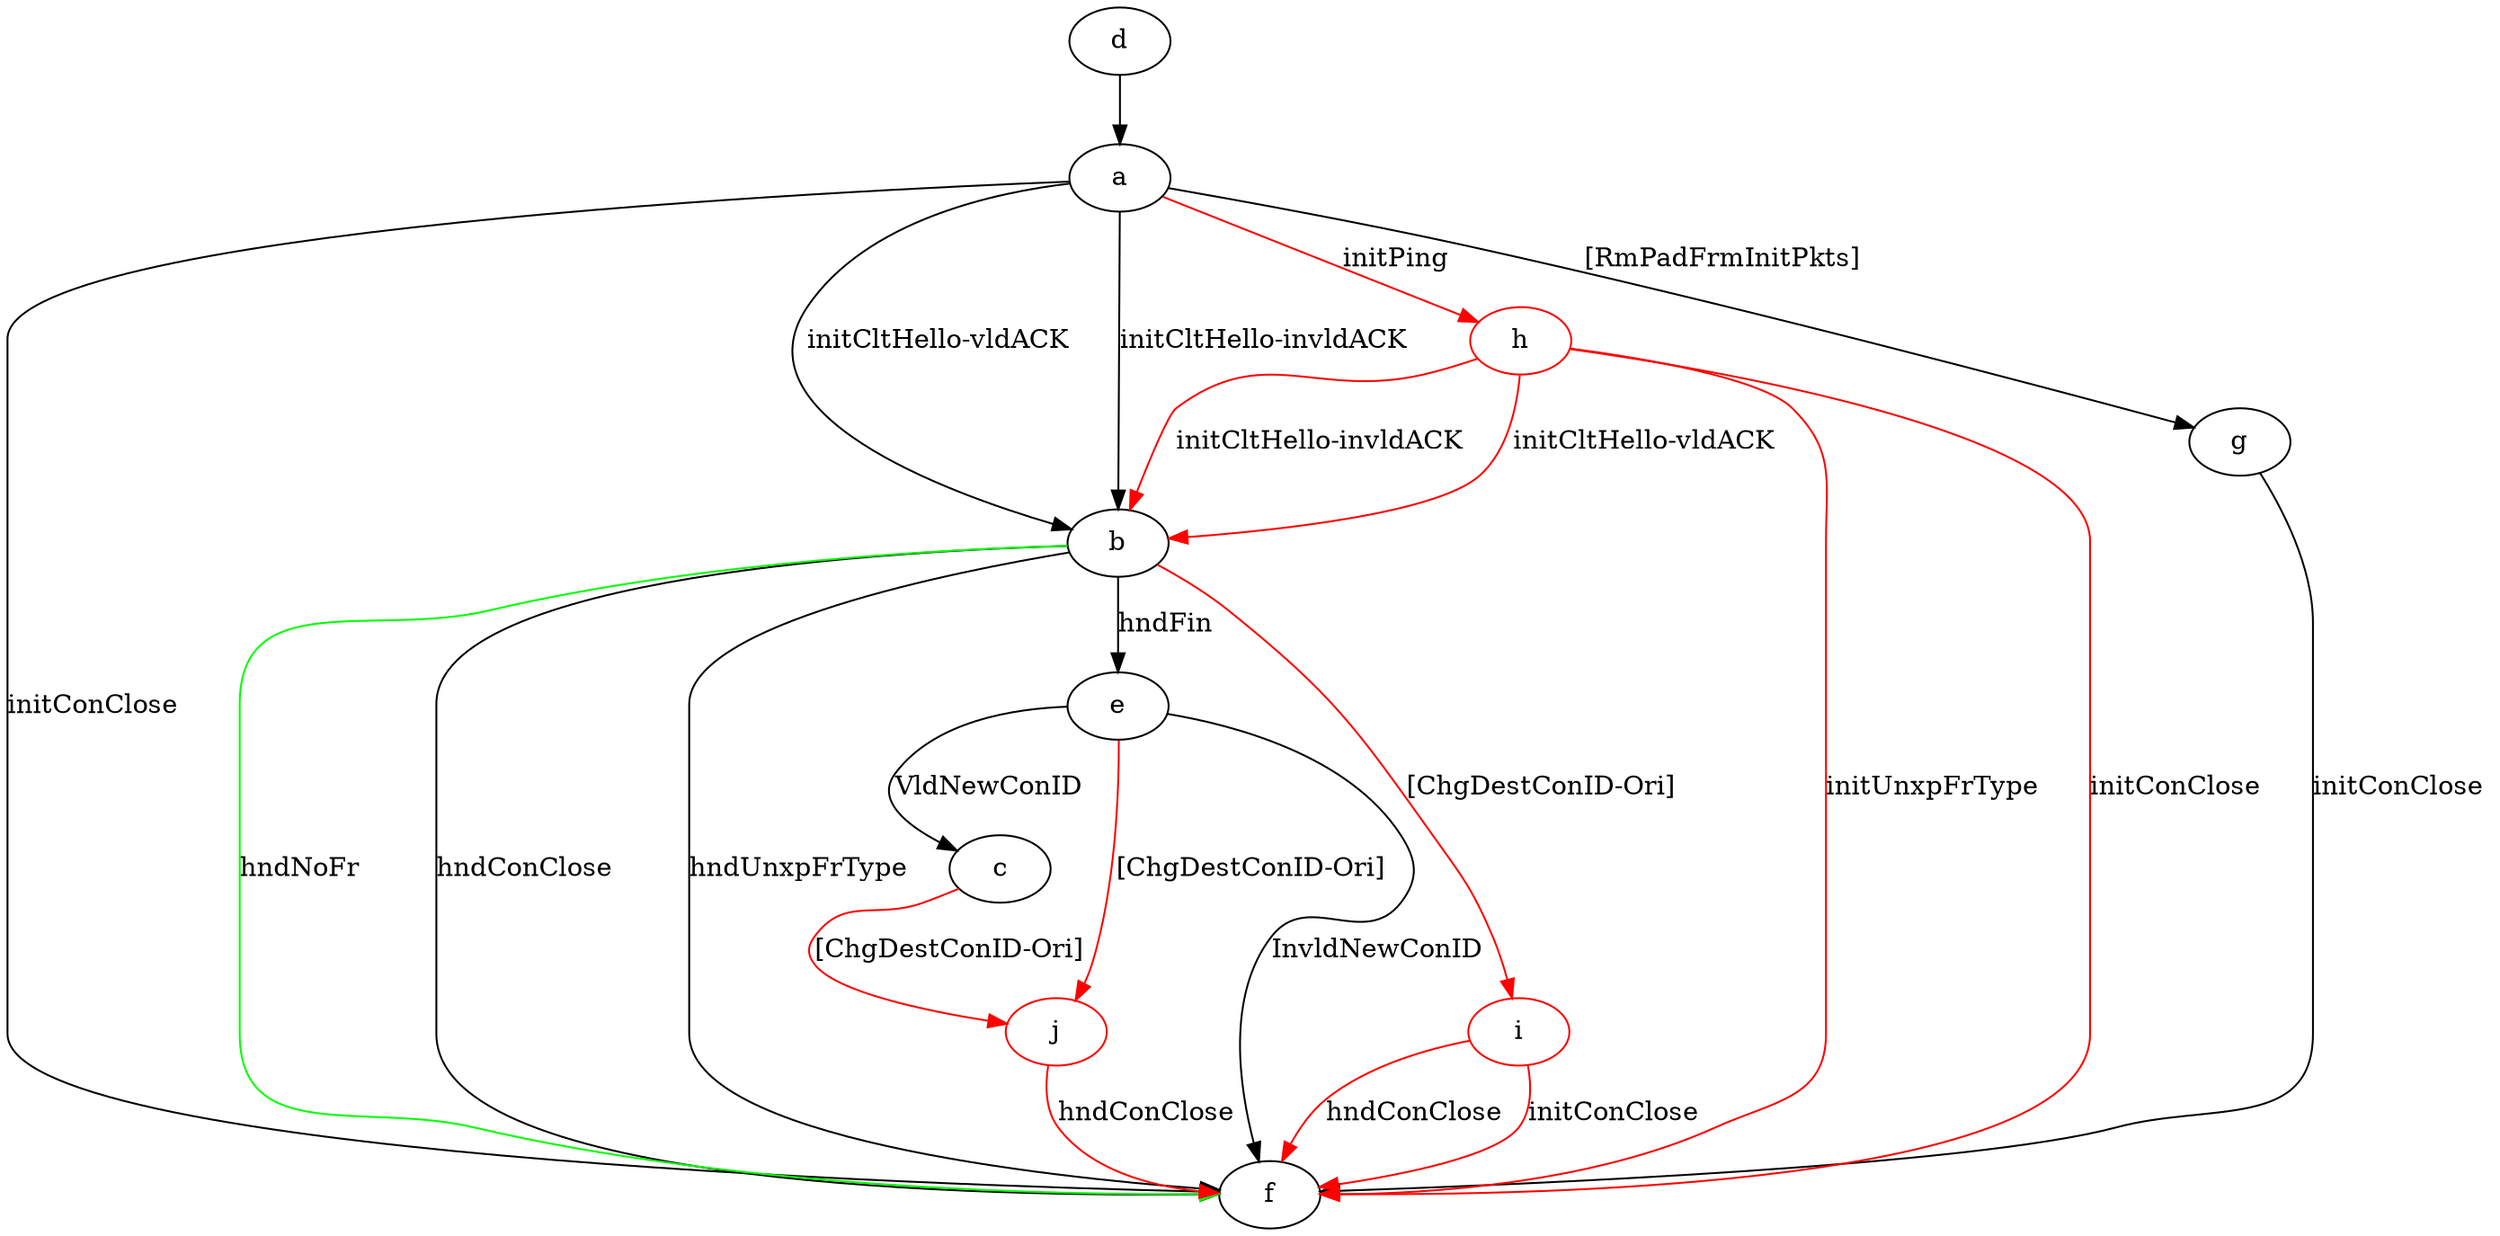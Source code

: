 digraph "" {
	a -> b	[key=0,
		label="initCltHello-vldACK "];
	a -> b	[key=1,
		label="initCltHello-invldACK "];
	a -> f	[key=0,
		label="initConClose "];
	a -> g	[key=0,
		label="[RmPadFrmInitPkts] "];
	h	[color=red];
	a -> h	[key=0,
		color=red,
		label="initPing "];
	b -> e	[key=0,
		label="hndFin "];
	b -> f	[key=0,
		label="hndConClose "];
	b -> f	[key=1,
		label="hndUnxpFrType "];
	b -> f	[key=2,
		color=green,
		label="hndNoFr "];
	i	[color=red];
	b -> i	[key=0,
		color=red,
		label="[ChgDestConID-Ori] "];
	j	[color=red];
	c -> j	[key=0,
		color=red,
		label="[ChgDestConID-Ori] "];
	d -> a	[key=0];
	e -> c	[key=0,
		label="VldNewConID "];
	e -> f	[key=0,
		label="InvldNewConID "];
	e -> j	[key=0,
		color=red,
		label="[ChgDestConID-Ori] "];
	g -> f	[key=0,
		label="initConClose "];
	h -> b	[key=0,
		color=red,
		label="initCltHello-vldACK "];
	h -> b	[key=1,
		color=red,
		label="initCltHello-invldACK "];
	h -> f	[key=0,
		color=red,
		label="initConClose "];
	h -> f	[key=1,
		color=red,
		label="initUnxpFrType "];
	i -> f	[key=0,
		color=red,
		label="initConClose "];
	i -> f	[key=1,
		color=red,
		label="hndConClose "];
	j -> f	[key=0,
		color=red,
		label="hndConClose "];
}
